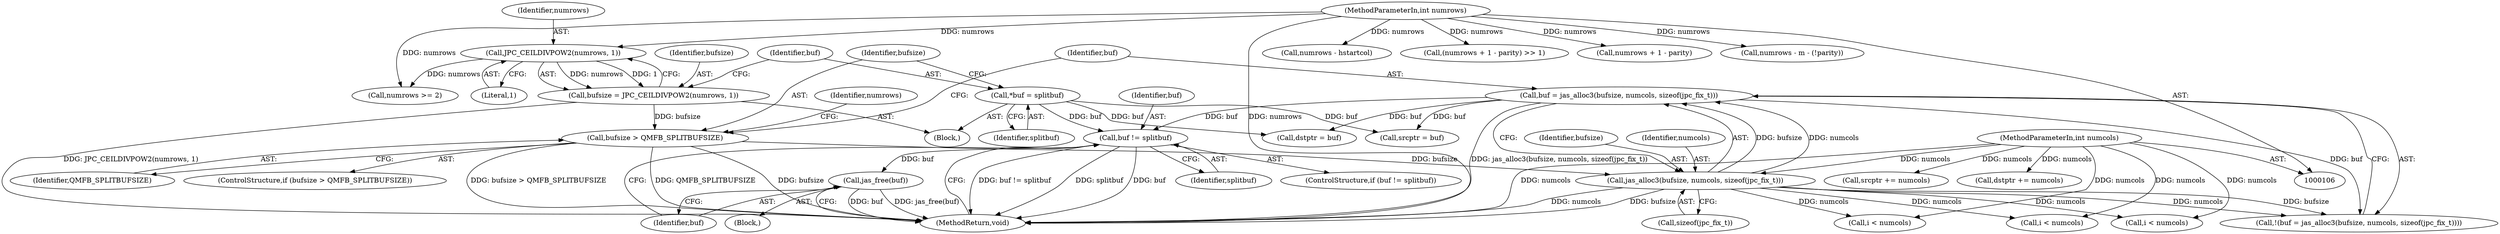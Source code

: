digraph "0_jasper_4a59cfaf9ab3d48fca4a15c0d2674bf7138e3d1a_2@pointer" {
"1000341" [label="(Call,buf != splitbuf)"];
"1000139" [label="(Call,buf = jas_alloc3(bufsize, numcols, sizeof(jpc_fix_t)))"];
"1000141" [label="(Call,jas_alloc3(bufsize, numcols, sizeof(jpc_fix_t)))"];
"1000133" [label="(Call,bufsize > QMFB_SPLITBUFSIZE)"];
"1000114" [label="(Call,bufsize = JPC_CEILDIVPOW2(numrows, 1))"];
"1000116" [label="(Call,JPC_CEILDIVPOW2(numrows, 1))"];
"1000108" [label="(MethodParameterIn,int numrows)"];
"1000109" [label="(MethodParameterIn,int numcols)"];
"1000121" [label="(Call,*buf = splitbuf)"];
"1000345" [label="(Call,jas_free(buf))"];
"1000342" [label="(Identifier,buf)"];
"1000199" [label="(Call,i < numcols)"];
"1000343" [label="(Identifier,splitbuf)"];
"1000170" [label="(Call,dstptr = buf)"];
"1000142" [label="(Identifier,bufsize)"];
"1000340" [label="(ControlStructure,if (buf != splitbuf))"];
"1000112" [label="(Block,)"];
"1000344" [label="(Block,)"];
"1000116" [label="(Call,JPC_CEILDIVPOW2(numrows, 1))"];
"1000214" [label="(Call,dstptr += numcols)"];
"1000347" [label="(MethodReturn,void)"];
"1000123" [label="(Identifier,splitbuf)"];
"1000122" [label="(Identifier,buf)"];
"1000297" [label="(Call,srcptr = buf)"];
"1000133" [label="(Call,bufsize > QMFB_SPLITBUFSIZE)"];
"1000109" [label="(MethodParameterIn,int numcols)"];
"1000266" [label="(Call,i < numcols)"];
"1000118" [label="(Literal,1)"];
"1000164" [label="(Call,numrows - hstartcol)"];
"1000345" [label="(Call,jas_free(buf))"];
"1000132" [label="(ControlStructure,if (bufsize > QMFB_SPLITBUFSIZE))"];
"1000141" [label="(Call,jas_alloc3(bufsize, numcols, sizeof(jpc_fix_t)))"];
"1000155" [label="(Call,(numrows + 1 - parity) >> 1)"];
"1000115" [label="(Identifier,bufsize)"];
"1000139" [label="(Call,buf = jas_alloc3(bufsize, numcols, sizeof(jpc_fix_t)))"];
"1000140" [label="(Identifier,buf)"];
"1000149" [label="(Call,numrows >= 2)"];
"1000156" [label="(Call,numrows + 1 - parity)"];
"1000134" [label="(Identifier,bufsize)"];
"1000319" [label="(Call,i < numcols)"];
"1000244" [label="(Call,numrows - m - (!parity))"];
"1000117" [label="(Identifier,numrows)"];
"1000143" [label="(Identifier,numcols)"];
"1000121" [label="(Call,*buf = splitbuf)"];
"1000144" [label="(Call,sizeof(jpc_fix_t))"];
"1000114" [label="(Call,bufsize = JPC_CEILDIVPOW2(numrows, 1))"];
"1000150" [label="(Identifier,numrows)"];
"1000135" [label="(Identifier,QMFB_SPLITBUFSIZE)"];
"1000341" [label="(Call,buf != splitbuf)"];
"1000108" [label="(MethodParameterIn,int numrows)"];
"1000337" [label="(Call,srcptr += numcols)"];
"1000346" [label="(Identifier,buf)"];
"1000138" [label="(Call,!(buf = jas_alloc3(bufsize, numcols, sizeof(jpc_fix_t))))"];
"1000341" -> "1000340"  [label="AST: "];
"1000341" -> "1000343"  [label="CFG: "];
"1000342" -> "1000341"  [label="AST: "];
"1000343" -> "1000341"  [label="AST: "];
"1000346" -> "1000341"  [label="CFG: "];
"1000347" -> "1000341"  [label="CFG: "];
"1000341" -> "1000347"  [label="DDG: splitbuf"];
"1000341" -> "1000347"  [label="DDG: buf"];
"1000341" -> "1000347"  [label="DDG: buf != splitbuf"];
"1000139" -> "1000341"  [label="DDG: buf"];
"1000121" -> "1000341"  [label="DDG: buf"];
"1000341" -> "1000345"  [label="DDG: buf"];
"1000139" -> "1000138"  [label="AST: "];
"1000139" -> "1000141"  [label="CFG: "];
"1000140" -> "1000139"  [label="AST: "];
"1000141" -> "1000139"  [label="AST: "];
"1000138" -> "1000139"  [label="CFG: "];
"1000139" -> "1000347"  [label="DDG: jas_alloc3(bufsize, numcols, sizeof(jpc_fix_t))"];
"1000139" -> "1000138"  [label="DDG: buf"];
"1000141" -> "1000139"  [label="DDG: bufsize"];
"1000141" -> "1000139"  [label="DDG: numcols"];
"1000139" -> "1000170"  [label="DDG: buf"];
"1000139" -> "1000297"  [label="DDG: buf"];
"1000141" -> "1000144"  [label="CFG: "];
"1000142" -> "1000141"  [label="AST: "];
"1000143" -> "1000141"  [label="AST: "];
"1000144" -> "1000141"  [label="AST: "];
"1000141" -> "1000347"  [label="DDG: bufsize"];
"1000141" -> "1000347"  [label="DDG: numcols"];
"1000141" -> "1000138"  [label="DDG: bufsize"];
"1000141" -> "1000138"  [label="DDG: numcols"];
"1000133" -> "1000141"  [label="DDG: bufsize"];
"1000109" -> "1000141"  [label="DDG: numcols"];
"1000141" -> "1000199"  [label="DDG: numcols"];
"1000141" -> "1000266"  [label="DDG: numcols"];
"1000141" -> "1000319"  [label="DDG: numcols"];
"1000133" -> "1000132"  [label="AST: "];
"1000133" -> "1000135"  [label="CFG: "];
"1000134" -> "1000133"  [label="AST: "];
"1000135" -> "1000133"  [label="AST: "];
"1000140" -> "1000133"  [label="CFG: "];
"1000150" -> "1000133"  [label="CFG: "];
"1000133" -> "1000347"  [label="DDG: bufsize"];
"1000133" -> "1000347"  [label="DDG: bufsize > QMFB_SPLITBUFSIZE"];
"1000133" -> "1000347"  [label="DDG: QMFB_SPLITBUFSIZE"];
"1000114" -> "1000133"  [label="DDG: bufsize"];
"1000114" -> "1000112"  [label="AST: "];
"1000114" -> "1000116"  [label="CFG: "];
"1000115" -> "1000114"  [label="AST: "];
"1000116" -> "1000114"  [label="AST: "];
"1000122" -> "1000114"  [label="CFG: "];
"1000114" -> "1000347"  [label="DDG: JPC_CEILDIVPOW2(numrows, 1)"];
"1000116" -> "1000114"  [label="DDG: numrows"];
"1000116" -> "1000114"  [label="DDG: 1"];
"1000116" -> "1000118"  [label="CFG: "];
"1000117" -> "1000116"  [label="AST: "];
"1000118" -> "1000116"  [label="AST: "];
"1000108" -> "1000116"  [label="DDG: numrows"];
"1000116" -> "1000149"  [label="DDG: numrows"];
"1000108" -> "1000106"  [label="AST: "];
"1000108" -> "1000347"  [label="DDG: numrows"];
"1000108" -> "1000149"  [label="DDG: numrows"];
"1000108" -> "1000155"  [label="DDG: numrows"];
"1000108" -> "1000156"  [label="DDG: numrows"];
"1000108" -> "1000164"  [label="DDG: numrows"];
"1000108" -> "1000244"  [label="DDG: numrows"];
"1000109" -> "1000106"  [label="AST: "];
"1000109" -> "1000347"  [label="DDG: numcols"];
"1000109" -> "1000199"  [label="DDG: numcols"];
"1000109" -> "1000214"  [label="DDG: numcols"];
"1000109" -> "1000266"  [label="DDG: numcols"];
"1000109" -> "1000319"  [label="DDG: numcols"];
"1000109" -> "1000337"  [label="DDG: numcols"];
"1000121" -> "1000112"  [label="AST: "];
"1000121" -> "1000123"  [label="CFG: "];
"1000122" -> "1000121"  [label="AST: "];
"1000123" -> "1000121"  [label="AST: "];
"1000134" -> "1000121"  [label="CFG: "];
"1000121" -> "1000170"  [label="DDG: buf"];
"1000121" -> "1000297"  [label="DDG: buf"];
"1000345" -> "1000344"  [label="AST: "];
"1000345" -> "1000346"  [label="CFG: "];
"1000346" -> "1000345"  [label="AST: "];
"1000347" -> "1000345"  [label="CFG: "];
"1000345" -> "1000347"  [label="DDG: buf"];
"1000345" -> "1000347"  [label="DDG: jas_free(buf)"];
}
